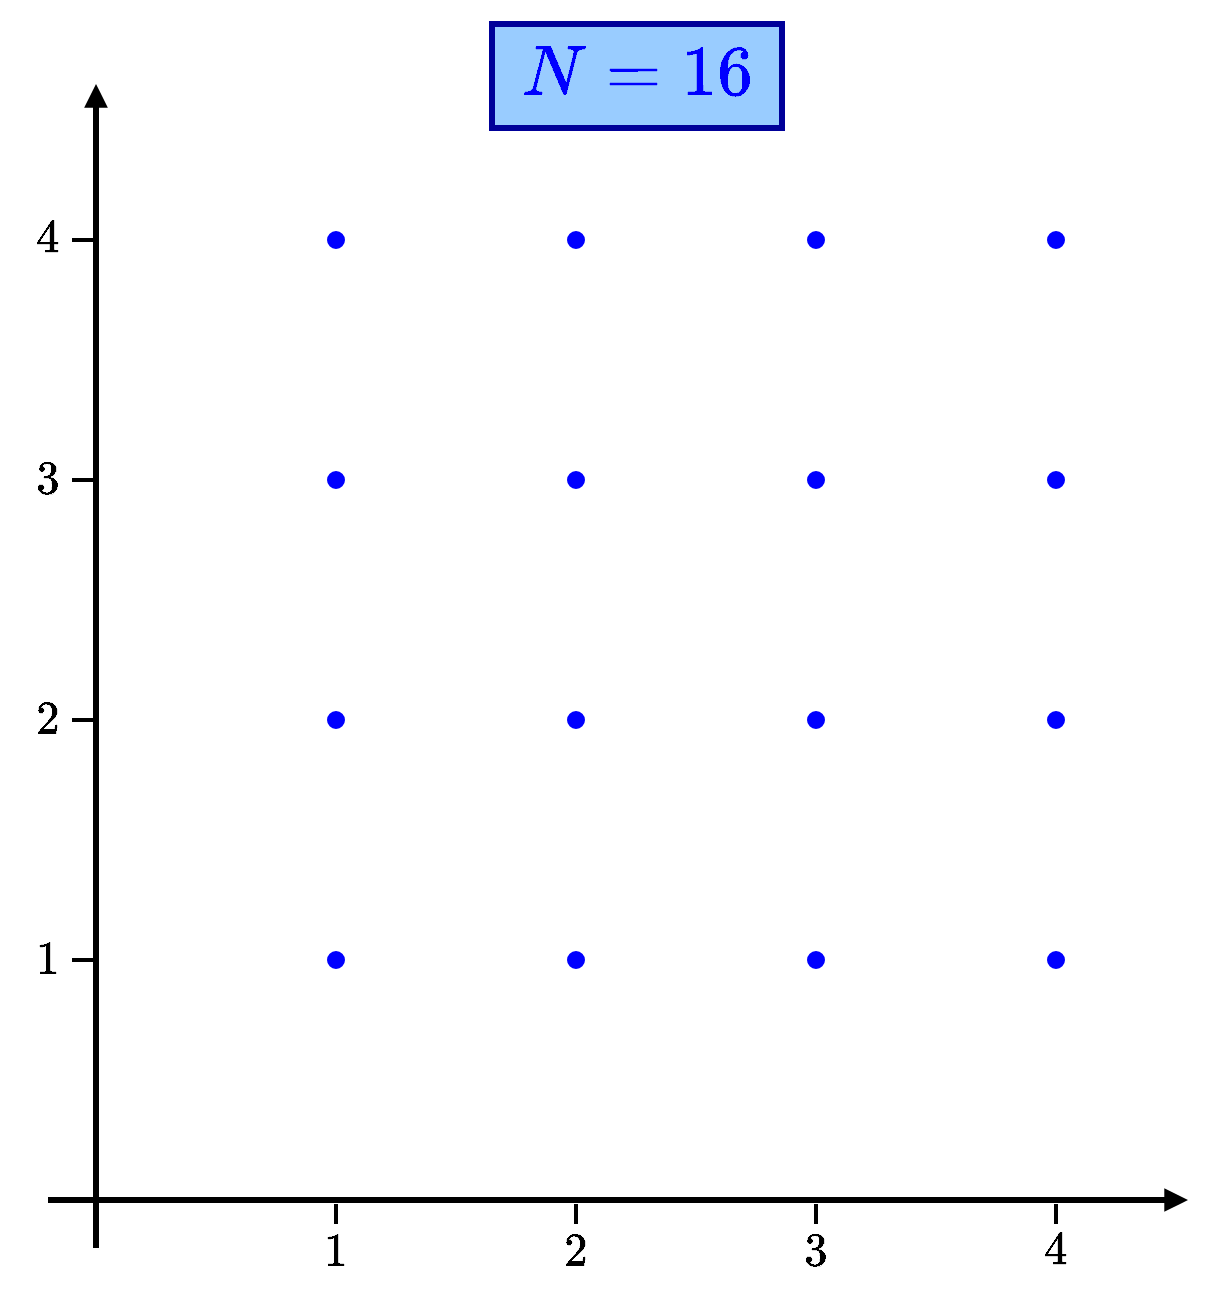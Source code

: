 <mxfile version="24.1.0" type="device">
  <diagram name="Página-1" id="E-DP9fMv0TR5NF7smadX">
    <mxGraphModel dx="1364" dy="843" grid="1" gridSize="6" guides="1" tooltips="1" connect="1" arrows="1" fold="1" page="1" pageScale="1" pageWidth="700" pageHeight="700" math="1" shadow="0">
      <root>
        <mxCell id="0" />
        <mxCell id="1" parent="0" />
        <mxCell id="GvZRkOdXiB6BV7RRrDBN-7" value="" style="endArrow=block;html=1;rounded=0;strokeWidth=3;endFill=1;endSize=4;" parent="1" edge="1">
          <mxGeometry width="50" height="50" relative="1" as="geometry">
            <mxPoint x="56" y="618" as="sourcePoint" />
            <mxPoint x="626" y="618" as="targetPoint" />
          </mxGeometry>
        </mxCell>
        <mxCell id="UwKL6i0-eS95Wib7501s-3" value="" style="endArrow=none;html=1;rounded=0;strokeWidth=2;" parent="1" edge="1">
          <mxGeometry width="50" height="50" relative="1" as="geometry">
            <mxPoint x="200" y="630" as="sourcePoint" />
            <mxPoint x="200" y="620" as="targetPoint" />
          </mxGeometry>
        </mxCell>
        <mxCell id="UwKL6i0-eS95Wib7501s-5" value="" style="endArrow=none;html=1;rounded=0;strokeWidth=2;" parent="1" edge="1">
          <mxGeometry width="50" height="50" relative="1" as="geometry">
            <mxPoint x="320" y="630" as="sourcePoint" />
            <mxPoint x="320" y="620" as="targetPoint" />
          </mxGeometry>
        </mxCell>
        <mxCell id="UwKL6i0-eS95Wib7501s-7" value="" style="endArrow=none;html=1;rounded=0;strokeWidth=2;" parent="1" edge="1">
          <mxGeometry width="50" height="50" relative="1" as="geometry">
            <mxPoint x="440" y="630" as="sourcePoint" />
            <mxPoint x="440" y="620" as="targetPoint" />
          </mxGeometry>
        </mxCell>
        <mxCell id="UwKL6i0-eS95Wib7501s-9" value="" style="endArrow=none;html=1;rounded=0;strokeWidth=2;" parent="1" edge="1">
          <mxGeometry width="50" height="50" relative="1" as="geometry">
            <mxPoint x="560" y="630" as="sourcePoint" />
            <mxPoint x="560" y="620" as="targetPoint" />
          </mxGeometry>
        </mxCell>
        <mxCell id="UwKL6i0-eS95Wib7501s-18" value="&lt;font face=&quot;SFMono-Regular, Menlo, Monaco, Consolas, Liberation Mono, Courier New, monospace&quot;&gt;\(1\)&lt;/font&gt;" style="text;whiteSpace=wrap;html=1;align=center;verticalAlign=middle;fontColor=#000000;labelBackgroundColor=none;fontSize=20;" parent="1" vertex="1">
          <mxGeometry x="185" y="634" width="30" height="20" as="geometry" />
        </mxCell>
        <mxCell id="UwKL6i0-eS95Wib7501s-20" value="&lt;font face=&quot;SFMono-Regular, Menlo, Monaco, Consolas, Liberation Mono, Courier New, monospace&quot;&gt;\(2\)&lt;/font&gt;" style="text;whiteSpace=wrap;html=1;align=center;verticalAlign=middle;fontColor=#000000;labelBackgroundColor=none;fontSize=20;" parent="1" vertex="1">
          <mxGeometry x="305" y="634" width="30" height="20" as="geometry" />
        </mxCell>
        <mxCell id="UwKL6i0-eS95Wib7501s-22" value="&lt;font face=&quot;SFMono-Regular, Menlo, Monaco, Consolas, Liberation Mono, Courier New, monospace&quot;&gt;\(3\)&lt;/font&gt;" style="text;whiteSpace=wrap;html=1;align=center;verticalAlign=middle;fontColor=#000000;labelBackgroundColor=none;fontSize=20;" parent="1" vertex="1">
          <mxGeometry x="425" y="634" width="30" height="20" as="geometry" />
        </mxCell>
        <mxCell id="UwKL6i0-eS95Wib7501s-42" value="" style="ellipse;whiteSpace=wrap;html=1;aspect=fixed;fillColor=#0000FF;strokeColor=#0000FF;" parent="1" vertex="1">
          <mxGeometry x="196" y="494" width="8" height="8" as="geometry" />
        </mxCell>
        <mxCell id="VGv6KLICNvy4Usyk2UPB-1" value="" style="endArrow=block;html=1;rounded=0;strokeWidth=3;endFill=1;endSize=4;" parent="1" edge="1">
          <mxGeometry width="50" height="50" relative="1" as="geometry">
            <mxPoint x="80" y="642" as="sourcePoint" />
            <mxPoint x="80" y="60" as="targetPoint" />
          </mxGeometry>
        </mxCell>
        <mxCell id="VGv6KLICNvy4Usyk2UPB-2" value="" style="endArrow=none;html=1;rounded=0;strokeWidth=2;" parent="1" edge="1">
          <mxGeometry width="50" height="50" relative="1" as="geometry">
            <mxPoint x="80" y="498" as="sourcePoint" />
            <mxPoint x="68" y="498" as="targetPoint" />
          </mxGeometry>
        </mxCell>
        <mxCell id="VGv6KLICNvy4Usyk2UPB-7" value="&lt;font face=&quot;SFMono-Regular, Menlo, Monaco, Consolas, Liberation Mono, Courier New, monospace&quot;&gt;\(1\)&lt;/font&gt;" style="text;whiteSpace=wrap;html=1;align=center;verticalAlign=middle;fontColor=#000000;labelBackgroundColor=none;fontSize=20;" parent="1" vertex="1">
          <mxGeometry x="41" y="488" width="30" height="20" as="geometry" />
        </mxCell>
        <mxCell id="VGv6KLICNvy4Usyk2UPB-8" value="&lt;font face=&quot;SFMono-Regular, Menlo, Monaco, Consolas, Liberation Mono, Courier New, monospace&quot;&gt;\(2\)&lt;/font&gt;" style="text;whiteSpace=wrap;html=1;align=center;verticalAlign=middle;fontColor=#000000;labelBackgroundColor=none;fontSize=20;" parent="1" vertex="1">
          <mxGeometry x="41" y="368" width="30" height="20" as="geometry" />
        </mxCell>
        <mxCell id="VGv6KLICNvy4Usyk2UPB-9" value="&lt;font face=&quot;SFMono-Regular, Menlo, Monaco, Consolas, Liberation Mono, Courier New, monospace&quot;&gt;\(3\)&lt;/font&gt;" style="text;whiteSpace=wrap;html=1;align=center;verticalAlign=middle;fontColor=#000000;labelBackgroundColor=none;fontSize=20;" parent="1" vertex="1">
          <mxGeometry x="41" y="248" width="30" height="20" as="geometry" />
        </mxCell>
        <mxCell id="VGv6KLICNvy4Usyk2UPB-12" value="" style="endArrow=none;html=1;rounded=0;strokeWidth=2;" parent="1" edge="1">
          <mxGeometry width="50" height="50" relative="1" as="geometry">
            <mxPoint x="80" y="378" as="sourcePoint" />
            <mxPoint x="68" y="378" as="targetPoint" />
          </mxGeometry>
        </mxCell>
        <mxCell id="VGv6KLICNvy4Usyk2UPB-13" value="" style="endArrow=none;html=1;rounded=0;strokeWidth=2;" parent="1" edge="1">
          <mxGeometry width="50" height="50" relative="1" as="geometry">
            <mxPoint x="80" y="258" as="sourcePoint" />
            <mxPoint x="68" y="258" as="targetPoint" />
          </mxGeometry>
        </mxCell>
        <mxCell id="VGv6KLICNvy4Usyk2UPB-14" value="" style="endArrow=none;html=1;rounded=0;strokeWidth=2;" parent="1" edge="1">
          <mxGeometry width="50" height="50" relative="1" as="geometry">
            <mxPoint x="80" y="138" as="sourcePoint" />
            <mxPoint x="68" y="138" as="targetPoint" />
          </mxGeometry>
        </mxCell>
        <mxCell id="VGv6KLICNvy4Usyk2UPB-16" value="" style="ellipse;whiteSpace=wrap;html=1;aspect=fixed;fillColor=#0000FF;strokeColor=#0000FF;" parent="1" vertex="1">
          <mxGeometry x="316" y="494" width="8" height="8" as="geometry" />
        </mxCell>
        <mxCell id="VGv6KLICNvy4Usyk2UPB-17" value="" style="ellipse;whiteSpace=wrap;html=1;aspect=fixed;fillColor=#0000FF;strokeColor=#0000FF;" parent="1" vertex="1">
          <mxGeometry x="436" y="494" width="8" height="8" as="geometry" />
        </mxCell>
        <mxCell id="VGv6KLICNvy4Usyk2UPB-18" value="" style="ellipse;whiteSpace=wrap;html=1;aspect=fixed;fillColor=#0000FF;strokeColor=#0000FF;" parent="1" vertex="1">
          <mxGeometry x="556" y="494" width="8" height="8" as="geometry" />
        </mxCell>
        <mxCell id="VGv6KLICNvy4Usyk2UPB-25" value="" style="ellipse;whiteSpace=wrap;html=1;aspect=fixed;fillColor=#0000FF;strokeColor=#0000FF;" parent="1" vertex="1">
          <mxGeometry x="196" y="374" width="8" height="8" as="geometry" />
        </mxCell>
        <mxCell id="VGv6KLICNvy4Usyk2UPB-26" value="" style="ellipse;whiteSpace=wrap;html=1;aspect=fixed;fillColor=#0000FF;strokeColor=#0000FF;" parent="1" vertex="1">
          <mxGeometry x="316" y="374" width="8" height="8" as="geometry" />
        </mxCell>
        <mxCell id="VGv6KLICNvy4Usyk2UPB-27" value="" style="ellipse;whiteSpace=wrap;html=1;aspect=fixed;fillColor=#0000FF;strokeColor=#0000FF;" parent="1" vertex="1">
          <mxGeometry x="436" y="374" width="8" height="8" as="geometry" />
        </mxCell>
        <mxCell id="VGv6KLICNvy4Usyk2UPB-28" value="" style="ellipse;whiteSpace=wrap;html=1;aspect=fixed;fillColor=#0000FF;strokeColor=#0000FF;" parent="1" vertex="1">
          <mxGeometry x="556" y="374" width="8" height="8" as="geometry" />
        </mxCell>
        <mxCell id="VGv6KLICNvy4Usyk2UPB-30" value="" style="ellipse;whiteSpace=wrap;html=1;aspect=fixed;fillColor=#0000FF;strokeColor=#0000FF;" parent="1" vertex="1">
          <mxGeometry x="196" y="254" width="8" height="8" as="geometry" />
        </mxCell>
        <mxCell id="VGv6KLICNvy4Usyk2UPB-31" value="" style="ellipse;whiteSpace=wrap;html=1;aspect=fixed;fillColor=#0000FF;strokeColor=#0000FF;" parent="1" vertex="1">
          <mxGeometry x="316" y="254" width="8" height="8" as="geometry" />
        </mxCell>
        <mxCell id="VGv6KLICNvy4Usyk2UPB-32" value="" style="ellipse;whiteSpace=wrap;html=1;aspect=fixed;fillColor=#0000FF;strokeColor=#0000FF;" parent="1" vertex="1">
          <mxGeometry x="436" y="254" width="8" height="8" as="geometry" />
        </mxCell>
        <mxCell id="VGv6KLICNvy4Usyk2UPB-33" value="" style="ellipse;whiteSpace=wrap;html=1;aspect=fixed;fillColor=#0000FF;strokeColor=#0000FF;" parent="1" vertex="1">
          <mxGeometry x="556" y="254" width="8" height="8" as="geometry" />
        </mxCell>
        <mxCell id="VGv6KLICNvy4Usyk2UPB-35" value="" style="ellipse;whiteSpace=wrap;html=1;aspect=fixed;fillColor=#0000FF;strokeColor=#0000FF;" parent="1" vertex="1">
          <mxGeometry x="196" y="134" width="8" height="8" as="geometry" />
        </mxCell>
        <mxCell id="VGv6KLICNvy4Usyk2UPB-36" value="" style="ellipse;whiteSpace=wrap;html=1;aspect=fixed;fillColor=#0000FF;strokeColor=#0000FF;" parent="1" vertex="1">
          <mxGeometry x="316" y="134" width="8" height="8" as="geometry" />
        </mxCell>
        <mxCell id="VGv6KLICNvy4Usyk2UPB-37" value="" style="ellipse;whiteSpace=wrap;html=1;aspect=fixed;fillColor=#0000FF;strokeColor=#0000FF;" parent="1" vertex="1">
          <mxGeometry x="436" y="134" width="8" height="8" as="geometry" />
        </mxCell>
        <mxCell id="VGv6KLICNvy4Usyk2UPB-38" value="" style="ellipse;whiteSpace=wrap;html=1;aspect=fixed;fillColor=#0000FF;strokeColor=#0000FF;" parent="1" vertex="1">
          <mxGeometry x="556" y="134" width="8" height="8" as="geometry" />
        </mxCell>
        <mxCell id="UwKL6i0-eS95Wib7501s-24" value="&lt;font face=&quot;SFMono-Regular, Menlo, Monaco, Consolas, Liberation Mono, Courier New, monospace&quot;&gt;\(4\)&lt;/font&gt;" style="text;whiteSpace=wrap;html=1;align=center;verticalAlign=middle;fontColor=#000000;labelBackgroundColor=none;fontSize=20;" parent="1" vertex="1">
          <mxGeometry x="545" y="634" width="30" height="20" as="geometry" />
        </mxCell>
        <mxCell id="VGv6KLICNvy4Usyk2UPB-10" value="&lt;font face=&quot;SFMono-Regular, Menlo, Monaco, Consolas, Liberation Mono, Courier New, monospace&quot;&gt;\(4\)&lt;/font&gt;" style="text;whiteSpace=wrap;html=1;align=center;verticalAlign=middle;fontColor=#000000;labelBackgroundColor=none;fontSize=20;" parent="1" vertex="1">
          <mxGeometry x="41" y="128" width="30" height="20" as="geometry" />
        </mxCell>
        <mxCell id="jh9mlMYIc9maNxIZT8qx-2" value="&lt;font face=&quot;SFMono-Regular, Menlo, Monaco, Consolas, Liberation Mono, Courier New, monospace&quot; style=&quot;font-size: 30px;&quot;&gt;\(N = 16\)&lt;/font&gt;" style="text;whiteSpace=wrap;html=1;align=center;verticalAlign=middle;fontColor=#0000FF;labelBackgroundColor=none;fontSize=30;strokeColor=#000099;fontStyle=0;strokeWidth=3;fillColor=#99CCFF;" vertex="1" parent="1">
          <mxGeometry x="278" y="30" width="145" height="52" as="geometry" />
        </mxCell>
      </root>
    </mxGraphModel>
  </diagram>
</mxfile>

